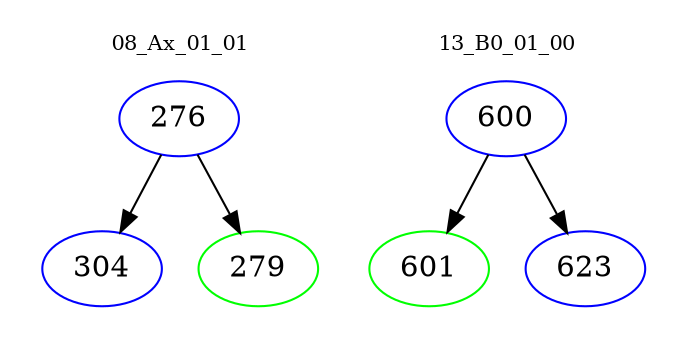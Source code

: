 digraph{
subgraph cluster_0 {
color = white
label = "08_Ax_01_01";
fontsize=10;
T0_276 [label="276", color="blue"]
T0_276 -> T0_304 [color="black"]
T0_304 [label="304", color="blue"]
T0_276 -> T0_279 [color="black"]
T0_279 [label="279", color="green"]
}
subgraph cluster_1 {
color = white
label = "13_B0_01_00";
fontsize=10;
T1_600 [label="600", color="blue"]
T1_600 -> T1_601 [color="black"]
T1_601 [label="601", color="green"]
T1_600 -> T1_623 [color="black"]
T1_623 [label="623", color="blue"]
}
}
